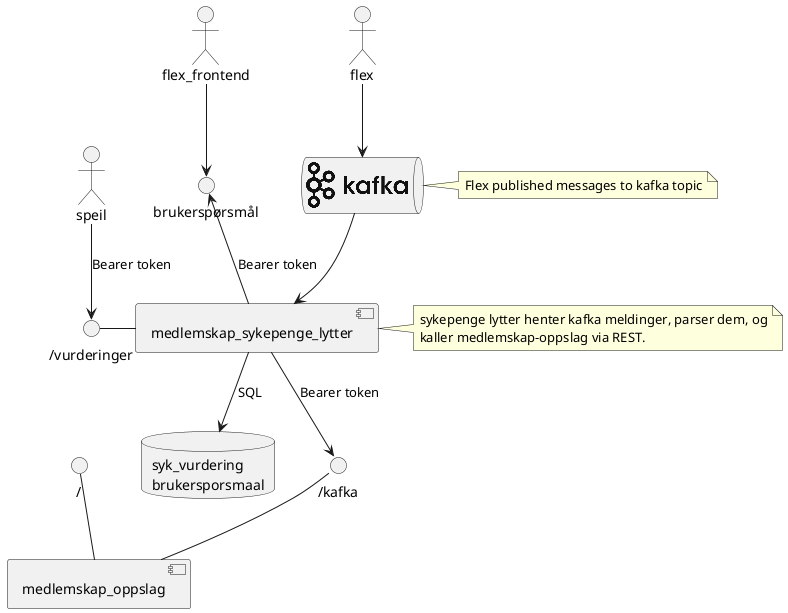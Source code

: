 @startuml
'https://plantuml.com/use-case-diagram

!include <logos/kafka>

queue "<$kafka>" as kafka
database "syk_vurdering\nbrukersporsmaal" as medlemskap

component medlemskap_sykepenge_lytter
component medlemskap_oppslag
actor flex
actor flex_frontend
actor speil
interface "/" as rest2
interface "brukerspørsmål" as brukerspørsmål
interface "/kafka" as rest
interface "/vurderinger" as vurderinger
rest-down-medlemskap_oppslag
rest2-down-medlemskap_oppslag
vurderinger-right-medlemskap_sykepenge_lytter
flex -down-> kafka
flex_frontend --> brukerspørsmål
kafka --> medlemskap_sykepenge_lytter
medlemskap_sykepenge_lytter -->rest :Bearer token
medlemskap_sykepenge_lytter -up->brukerspørsmål :Bearer token
medlemskap_sykepenge_lytter -->medlemskap :SQL

speil -->vurderinger :Bearer token

note right of kafka
Flex published messages to kafka topic
end note
note right of medlemskap_sykepenge_lytter
sykepenge lytter henter kafka meldinger, parser dem, og
kaller medlemskap-oppslag via REST.
end note
@enduml